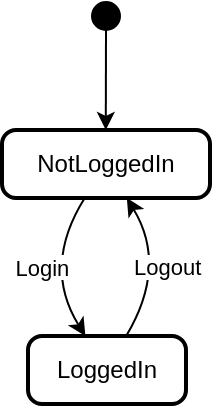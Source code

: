 <mxGraphModel><root><mxCell id="0"/><mxCell id="1" parent="0"/><mxCell id="2" value="" style="ellipse;fillColor=strokeColor;" vertex="1" parent="1"><mxGeometry x="53" y="8" width="14" height="14" as="geometry"/></mxCell><mxCell id="3" value="NotLoggedIn" style="rounded=1;absoluteArcSize=1;arcSize=14;whiteSpace=wrap;strokeWidth=2;" vertex="1" parent="1"><mxGeometry x="8" y="72" width="104" height="34" as="geometry"/></mxCell><mxCell id="4" value="LoggedIn" style="rounded=1;absoluteArcSize=1;arcSize=14;whiteSpace=wrap;strokeWidth=2;" vertex="1" parent="1"><mxGeometry x="21" y="175" width="79" height="34" as="geometry"/></mxCell><mxCell id="5" value="" style="curved=1;startArrow=none;;exitX=0.49;exitY=1.0;entryX=0.499;entryY=2.805e-8;" edge="1" parent="1" source="2" target="3"><mxGeometry relative="1" as="geometry"><Array as="points"/></mxGeometry></mxCell><mxCell id="6" value="Login" style="curved=1;startArrow=none;;exitX=0.399;exitY=0.994;entryX=0.36;entryY=-0.012;" edge="1" parent="1" source="3" target="4"><mxGeometry relative="1" as="geometry"><Array as="points"><mxPoint x="28" y="140"/></Array></mxGeometry></mxCell><mxCell id="7" value="Logout" style="curved=1;startArrow=none;;exitX=0.624;exitY=-0.012;entryX=0.599;entryY=0.994;" edge="1" parent="1" source="4" target="3"><mxGeometry relative="1" as="geometry"><Array as="points"><mxPoint x="91" y="140"/></Array></mxGeometry></mxCell></root></mxGraphModel>